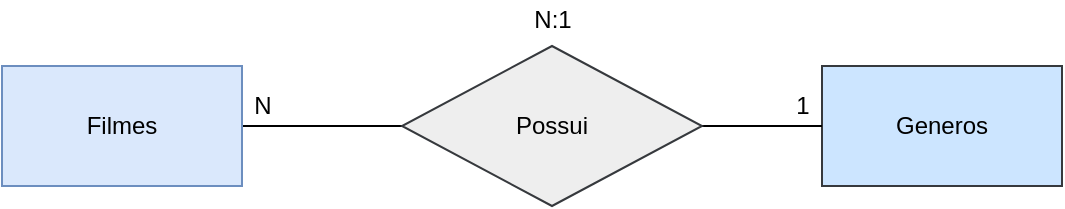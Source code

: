 <mxfile version="14.4.2" type="device" pages="2"><diagram id="JkwYG7zjoTPJa3rqbX2W" name="conceitual"><mxGraphModel dx="1635" dy="925" grid="1" gridSize="10" guides="1" tooltips="1" connect="1" arrows="1" fold="1" page="1" pageScale="1" pageWidth="827" pageHeight="1169" math="0" shadow="0"><root><mxCell id="0"/><mxCell id="1" parent="0"/><mxCell id="eC9pD1Vax7_epPkWnDaN-8" style="edgeStyle=orthogonalEdgeStyle;rounded=0;orthogonalLoop=1;jettySize=auto;html=1;entryX=0;entryY=0.5;entryDx=0;entryDy=0;endArrow=none;endFill=0;" parent="1" source="eC9pD1Vax7_epPkWnDaN-2" target="eC9pD1Vax7_epPkWnDaN-5" edge="1"><mxGeometry relative="1" as="geometry"/></mxCell><mxCell id="eC9pD1Vax7_epPkWnDaN-2" value="Filmes" style="rounded=0;whiteSpace=wrap;html=1;fillColor=#dae8fc;strokeColor=#6c8ebf;" parent="1" vertex="1"><mxGeometry x="110" y="350" width="120" height="60" as="geometry"/></mxCell><mxCell id="eC9pD1Vax7_epPkWnDaN-3" value="Generos" style="rounded=0;whiteSpace=wrap;html=1;fillColor=#cce5ff;strokeColor=#36393d;" parent="1" vertex="1"><mxGeometry x="520" y="350" width="120" height="60" as="geometry"/></mxCell><mxCell id="eC9pD1Vax7_epPkWnDaN-9" style="edgeStyle=orthogonalEdgeStyle;rounded=0;orthogonalLoop=1;jettySize=auto;html=1;exitX=1;exitY=0.5;exitDx=0;exitDy=0;entryX=0;entryY=0.5;entryDx=0;entryDy=0;endArrow=none;endFill=0;" parent="1" source="eC9pD1Vax7_epPkWnDaN-5" target="eC9pD1Vax7_epPkWnDaN-3" edge="1"><mxGeometry relative="1" as="geometry"/></mxCell><mxCell id="eC9pD1Vax7_epPkWnDaN-5" value="Possui" style="rhombus;whiteSpace=wrap;html=1;fillColor=#eeeeee;strokeColor=#36393d;" parent="1" vertex="1"><mxGeometry x="310" y="340" width="150" height="80" as="geometry"/></mxCell><mxCell id="eC9pD1Vax7_epPkWnDaN-10" value="N:1" style="text;html=1;align=center;verticalAlign=middle;resizable=0;points=[];autosize=1;" parent="1" vertex="1"><mxGeometry x="370" y="317" width="30" height="20" as="geometry"/></mxCell><mxCell id="eC9pD1Vax7_epPkWnDaN-11" value="N" style="text;html=1;align=center;verticalAlign=middle;resizable=0;points=[];autosize=1;" parent="1" vertex="1"><mxGeometry x="230" y="360" width="20" height="20" as="geometry"/></mxCell><mxCell id="eC9pD1Vax7_epPkWnDaN-12" value="1" style="text;html=1;align=center;verticalAlign=middle;resizable=0;points=[];autosize=1;" parent="1" vertex="1"><mxGeometry x="500" y="360" width="20" height="20" as="geometry"/></mxCell></root></mxGraphModel></diagram><diagram id="7xweRzDi1Crtss4QxAgZ" name="logico"><mxGraphModel dx="1128" dy="638" grid="1" gridSize="10" guides="1" tooltips="1" connect="1" arrows="1" fold="1" page="1" pageScale="1" pageWidth="827" pageHeight="1169" math="0" shadow="0"><root><mxCell id="zCVE3J9ZHsIjklq9X3Oh-0"/><mxCell id="zCVE3J9ZHsIjklq9X3Oh-1" parent="zCVE3J9ZHsIjklq9X3Oh-0"/><mxCell id="zCVE3J9ZHsIjklq9X3Oh-2" value="Generos" style="shape=table;startSize=30;container=1;collapsible=1;childLayout=tableLayout;fixedRows=1;rowLines=0;fontStyle=1;align=center;resizeLast=1;" vertex="1" parent="zCVE3J9ZHsIjklq9X3Oh-1"><mxGeometry x="40" y="220" width="180" height="100" as="geometry"/></mxCell><mxCell id="zCVE3J9ZHsIjklq9X3Oh-3" value="" style="shape=partialRectangle;collapsible=0;dropTarget=0;pointerEvents=0;fillColor=none;top=0;left=0;bottom=1;right=0;points=[[0,0.5],[1,0.5]];portConstraint=eastwest;" vertex="1" parent="zCVE3J9ZHsIjklq9X3Oh-2"><mxGeometry y="30" width="180" height="30" as="geometry"/></mxCell><mxCell id="zCVE3J9ZHsIjklq9X3Oh-4" value="PK" style="shape=partialRectangle;connectable=0;fillColor=none;top=0;left=0;bottom=0;right=0;fontStyle=1;overflow=hidden;" vertex="1" parent="zCVE3J9ZHsIjklq9X3Oh-3"><mxGeometry width="30" height="30" as="geometry"/></mxCell><mxCell id="zCVE3J9ZHsIjklq9X3Oh-5" value="idGenero" style="shape=partialRectangle;connectable=0;fillColor=none;top=0;left=0;bottom=0;right=0;align=left;spacingLeft=6;fontStyle=5;overflow=hidden;" vertex="1" parent="zCVE3J9ZHsIjklq9X3Oh-3"><mxGeometry x="30" width="150" height="30" as="geometry"/></mxCell><mxCell id="zCVE3J9ZHsIjklq9X3Oh-6" value="" style="shape=partialRectangle;collapsible=0;dropTarget=0;pointerEvents=0;fillColor=none;top=0;left=0;bottom=0;right=0;points=[[0,0.5],[1,0.5]];portConstraint=eastwest;" vertex="1" parent="zCVE3J9ZHsIjklq9X3Oh-2"><mxGeometry y="60" width="180" height="30" as="geometry"/></mxCell><mxCell id="zCVE3J9ZHsIjklq9X3Oh-7" value="" style="shape=partialRectangle;connectable=0;fillColor=none;top=0;left=0;bottom=0;right=0;editable=1;overflow=hidden;" vertex="1" parent="zCVE3J9ZHsIjklq9X3Oh-6"><mxGeometry width="30" height="30" as="geometry"/></mxCell><mxCell id="zCVE3J9ZHsIjklq9X3Oh-8" value="Nome" style="shape=partialRectangle;connectable=0;fillColor=none;top=0;left=0;bottom=0;right=0;align=left;spacingLeft=6;overflow=hidden;" vertex="1" parent="zCVE3J9ZHsIjklq9X3Oh-6"><mxGeometry x="30" width="150" height="30" as="geometry"/></mxCell><mxCell id="zCVE3J9ZHsIjklq9X3Oh-15" value="Filmes" style="shape=table;startSize=30;container=1;collapsible=1;childLayout=tableLayout;fixedRows=1;rowLines=0;fontStyle=1;align=center;resizeLast=1;" vertex="1" parent="zCVE3J9ZHsIjklq9X3Oh-1"><mxGeometry x="390" y="205" width="180" height="130" as="geometry"/></mxCell><mxCell id="zCVE3J9ZHsIjklq9X3Oh-16" value="" style="shape=partialRectangle;collapsible=0;dropTarget=0;pointerEvents=0;fillColor=none;top=0;left=0;bottom=0;right=0;points=[[0,0.5],[1,0.5]];portConstraint=eastwest;" vertex="1" parent="zCVE3J9ZHsIjklq9X3Oh-15"><mxGeometry y="30" width="180" height="30" as="geometry"/></mxCell><mxCell id="zCVE3J9ZHsIjklq9X3Oh-17" value="PK" style="shape=partialRectangle;connectable=0;fillColor=none;top=0;left=0;bottom=0;right=0;fontStyle=1;overflow=hidden;" vertex="1" parent="zCVE3J9ZHsIjklq9X3Oh-16"><mxGeometry width="60" height="30" as="geometry"/></mxCell><mxCell id="zCVE3J9ZHsIjklq9X3Oh-18" value="idFilme" style="shape=partialRectangle;connectable=0;fillColor=none;top=0;left=0;bottom=0;right=0;align=left;spacingLeft=6;fontStyle=5;overflow=hidden;" vertex="1" parent="zCVE3J9ZHsIjklq9X3Oh-16"><mxGeometry x="60" width="120" height="30" as="geometry"/></mxCell><mxCell id="zCVE3J9ZHsIjklq9X3Oh-19" value="" style="shape=partialRectangle;collapsible=0;dropTarget=0;pointerEvents=0;fillColor=none;top=0;left=0;bottom=1;right=0;points=[[0,0.5],[1,0.5]];portConstraint=eastwest;" vertex="1" parent="zCVE3J9ZHsIjklq9X3Oh-15"><mxGeometry y="60" width="180" height="30" as="geometry"/></mxCell><mxCell id="zCVE3J9ZHsIjklq9X3Oh-20" value="FK" style="shape=partialRectangle;connectable=0;fillColor=none;top=0;left=0;bottom=0;right=0;fontStyle=1;overflow=hidden;" vertex="1" parent="zCVE3J9ZHsIjklq9X3Oh-19"><mxGeometry width="60" height="30" as="geometry"/></mxCell><mxCell id="zCVE3J9ZHsIjklq9X3Oh-21" value="idGenero" style="shape=partialRectangle;connectable=0;fillColor=none;top=0;left=0;bottom=0;right=0;align=left;spacingLeft=6;fontStyle=5;overflow=hidden;" vertex="1" parent="zCVE3J9ZHsIjklq9X3Oh-19"><mxGeometry x="60" width="120" height="30" as="geometry"/></mxCell><mxCell id="zCVE3J9ZHsIjklq9X3Oh-22" value="" style="shape=partialRectangle;collapsible=0;dropTarget=0;pointerEvents=0;fillColor=none;top=0;left=0;bottom=0;right=0;points=[[0,0.5],[1,0.5]];portConstraint=eastwest;" vertex="1" parent="zCVE3J9ZHsIjklq9X3Oh-15"><mxGeometry y="90" width="180" height="30" as="geometry"/></mxCell><mxCell id="zCVE3J9ZHsIjklq9X3Oh-23" value="" style="shape=partialRectangle;connectable=0;fillColor=none;top=0;left=0;bottom=0;right=0;editable=1;overflow=hidden;" vertex="1" parent="zCVE3J9ZHsIjklq9X3Oh-22"><mxGeometry width="60" height="30" as="geometry"/></mxCell><mxCell id="zCVE3J9ZHsIjklq9X3Oh-24" value="Titulo" style="shape=partialRectangle;connectable=0;fillColor=none;top=0;left=0;bottom=0;right=0;align=left;spacingLeft=6;overflow=hidden;" vertex="1" parent="zCVE3J9ZHsIjklq9X3Oh-22"><mxGeometry x="60" width="120" height="30" as="geometry"/></mxCell><mxCell id="zCVE3J9ZHsIjklq9X3Oh-29" value="" style="edgeStyle=entityRelationEdgeStyle;fontSize=12;html=1;endArrow=ERoneToMany;" edge="1" parent="zCVE3J9ZHsIjklq9X3Oh-1" source="zCVE3J9ZHsIjklq9X3Oh-3" target="zCVE3J9ZHsIjklq9X3Oh-19"><mxGeometry width="100" height="100" relative="1" as="geometry"><mxPoint x="280" y="280" as="sourcePoint"/><mxPoint x="350" y="240" as="targetPoint"/></mxGeometry></mxCell></root></mxGraphModel></diagram></mxfile>